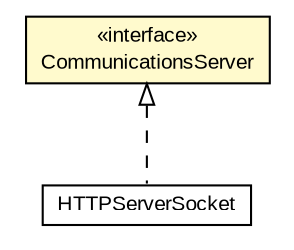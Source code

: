 #!/usr/local/bin/dot
#
# Class diagram 
# Generated by UMLGraph version 5.3 (http://www.umlgraph.org/)
#

digraph G {
	edge [fontname="arial",fontsize=10,labelfontname="arial",labelfontsize=10];
	node [fontname="arial",fontsize=10,shape=plaintext];
	nodesep=0.25;
	ranksep=0.5;
	// context.arch.comm.CommunicationsServer
	c23166 [label=<<table title="context.arch.comm.CommunicationsServer" border="0" cellborder="1" cellspacing="0" cellpadding="2" port="p" bgcolor="lemonChiffon" href="./CommunicationsServer.html">
		<tr><td><table border="0" cellspacing="0" cellpadding="1">
<tr><td align="center" balign="center"> &#171;interface&#187; </td></tr>
<tr><td align="center" balign="center"> CommunicationsServer </td></tr>
		</table></td></tr>
		</table>>, fontname="arial", fontcolor="black", fontsize=10.0];
	// context.arch.comm.protocol.HTTPServerSocket
	c23179 [label=<<table title="context.arch.comm.protocol.HTTPServerSocket" border="0" cellborder="1" cellspacing="0" cellpadding="2" port="p" href="./protocol/HTTPServerSocket.html">
		<tr><td><table border="0" cellspacing="0" cellpadding="1">
<tr><td align="center" balign="center"> HTTPServerSocket </td></tr>
		</table></td></tr>
		</table>>, fontname="arial", fontcolor="black", fontsize=10.0];
	//context.arch.comm.protocol.HTTPServerSocket implements context.arch.comm.CommunicationsServer
	c23166:p -> c23179:p [dir=back,arrowtail=empty,style=dashed];
}

